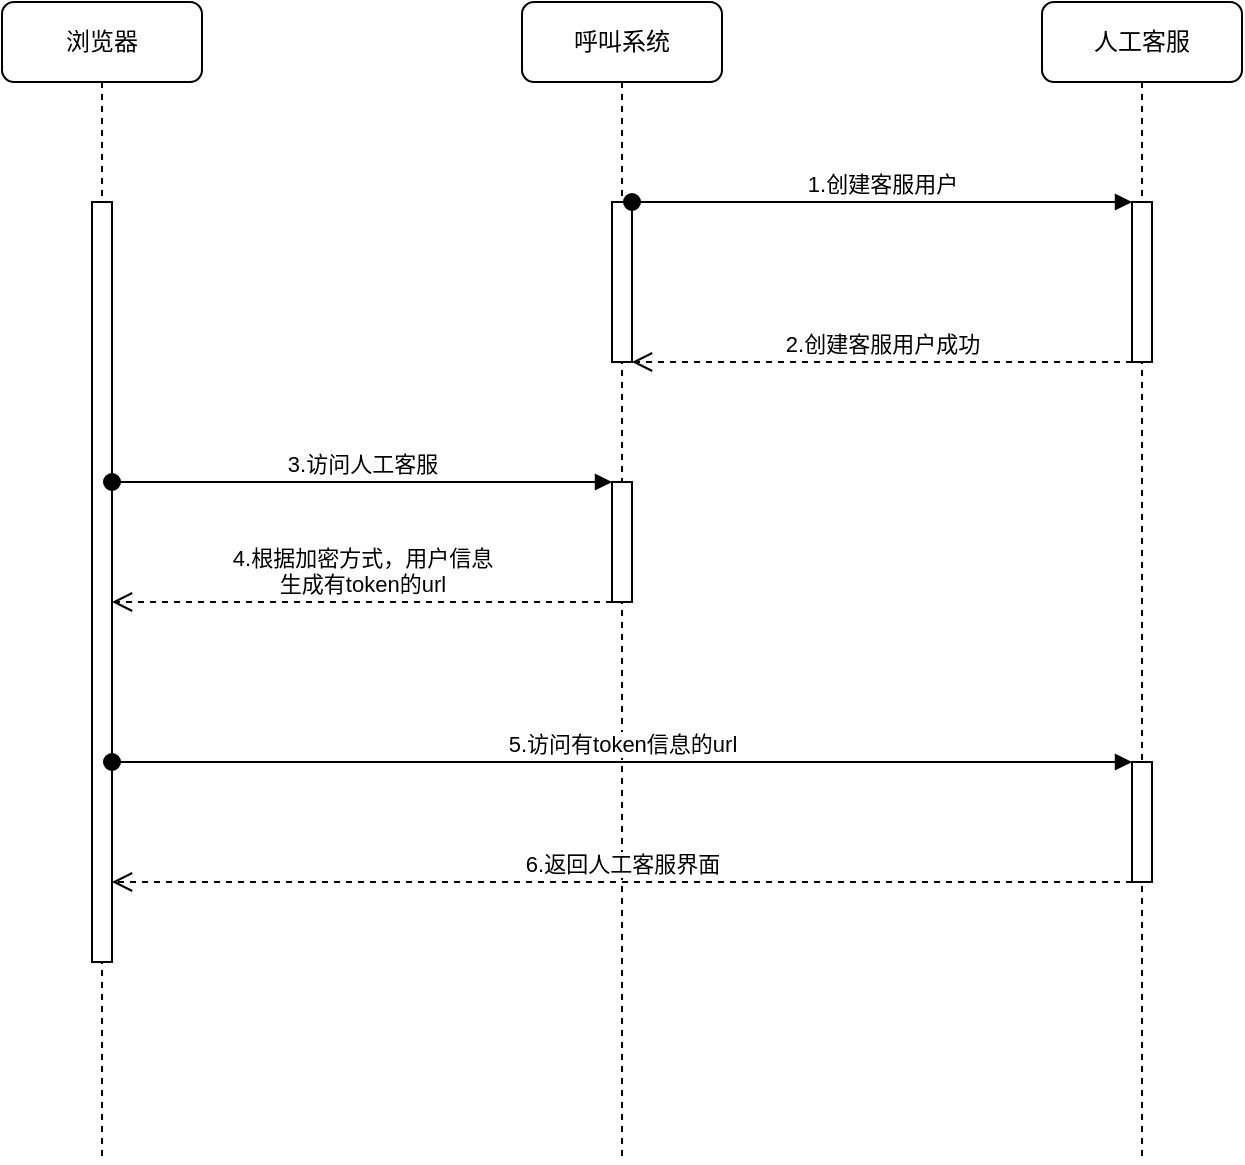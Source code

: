 <mxfile version="14.2.7" type="github">
  <diagram name="Page-1" id="13e1069c-82ec-6db2-03f1-153e76fe0fe0">
    <mxGraphModel dx="1186" dy="614" grid="1" gridSize="10" guides="1" tooltips="1" connect="1" arrows="1" fold="1" page="1" pageScale="1" pageWidth="1100" pageHeight="850" background="#ffffff" math="0" shadow="0">
      <root>
        <mxCell id="0" />
        <mxCell id="1" parent="0" />
        <mxCell id="7baba1c4bc27f4b0-2" value="呼叫系统" style="shape=umlLifeline;perimeter=lifelinePerimeter;whiteSpace=wrap;html=1;container=1;collapsible=0;recursiveResize=0;outlineConnect=0;rounded=1;shadow=0;comic=0;labelBackgroundColor=none;strokeWidth=1;fontFamily=Verdana;fontSize=12;align=center;" parent="1" vertex="1">
          <mxGeometry x="360" y="80" width="100" height="580" as="geometry" />
        </mxCell>
        <mxCell id="7baba1c4bc27f4b0-10" value="" style="html=1;points=[];perimeter=orthogonalPerimeter;rounded=0;shadow=0;comic=0;labelBackgroundColor=none;strokeWidth=1;fontFamily=Verdana;fontSize=12;align=center;" parent="7baba1c4bc27f4b0-2" vertex="1">
          <mxGeometry x="45" y="100" width="10" height="80" as="geometry" />
        </mxCell>
        <mxCell id="zWywzD4vY-7f8J_iWrEM-6" value="" style="html=1;points=[];perimeter=orthogonalPerimeter;" parent="7baba1c4bc27f4b0-2" vertex="1">
          <mxGeometry x="45" y="240" width="10" height="60" as="geometry" />
        </mxCell>
        <mxCell id="7baba1c4bc27f4b0-3" value="人工客服" style="shape=umlLifeline;perimeter=lifelinePerimeter;whiteSpace=wrap;html=1;container=1;collapsible=0;recursiveResize=0;outlineConnect=0;rounded=1;shadow=0;comic=0;labelBackgroundColor=none;strokeWidth=1;fontFamily=Verdana;fontSize=12;align=center;" parent="1" vertex="1">
          <mxGeometry x="620" y="80" width="100" height="580" as="geometry" />
        </mxCell>
        <mxCell id="7baba1c4bc27f4b0-13" value="" style="html=1;points=[];perimeter=orthogonalPerimeter;rounded=0;shadow=0;comic=0;labelBackgroundColor=none;strokeWidth=1;fontFamily=Verdana;fontSize=12;align=center;" parent="7baba1c4bc27f4b0-3" vertex="1">
          <mxGeometry x="45" y="100" width="10" height="80" as="geometry" />
        </mxCell>
        <mxCell id="zWywzD4vY-7f8J_iWrEM-11" value="" style="html=1;points=[];perimeter=orthogonalPerimeter;" parent="7baba1c4bc27f4b0-3" vertex="1">
          <mxGeometry x="45" y="380" width="10" height="60" as="geometry" />
        </mxCell>
        <mxCell id="7baba1c4bc27f4b0-8" value="浏览器" style="shape=umlLifeline;perimeter=lifelinePerimeter;whiteSpace=wrap;html=1;container=1;collapsible=0;recursiveResize=0;outlineConnect=0;rounded=1;shadow=0;comic=0;labelBackgroundColor=none;strokeWidth=1;fontFamily=Verdana;fontSize=12;align=center;" parent="1" vertex="1">
          <mxGeometry x="100" y="80" width="100" height="580" as="geometry" />
        </mxCell>
        <mxCell id="7baba1c4bc27f4b0-9" value="" style="html=1;points=[];perimeter=orthogonalPerimeter;rounded=0;shadow=0;comic=0;labelBackgroundColor=none;strokeWidth=1;fontFamily=Verdana;fontSize=12;align=center;" parent="7baba1c4bc27f4b0-8" vertex="1">
          <mxGeometry x="45" y="100" width="10" height="380" as="geometry" />
        </mxCell>
        <mxCell id="zWywzD4vY-7f8J_iWrEM-4" value="1.创建客服用户" style="html=1;verticalAlign=bottom;startArrow=oval;startFill=1;endArrow=block;startSize=8;" parent="1" source="7baba1c4bc27f4b0-10" target="7baba1c4bc27f4b0-13" edge="1">
          <mxGeometry width="60" relative="1" as="geometry">
            <mxPoint x="430" y="200" as="sourcePoint" />
            <mxPoint x="650" y="205" as="targetPoint" />
            <Array as="points">
              <mxPoint x="610" y="180" />
            </Array>
          </mxGeometry>
        </mxCell>
        <mxCell id="zWywzD4vY-7f8J_iWrEM-7" value="3.访问人工客服" style="html=1;verticalAlign=bottom;startArrow=oval;endArrow=block;startSize=8;" parent="1" source="7baba1c4bc27f4b0-9" target="zWywzD4vY-7f8J_iWrEM-6" edge="1">
          <mxGeometry relative="1" as="geometry">
            <mxPoint x="345" y="310" as="sourcePoint" />
            <Array as="points">
              <mxPoint x="390" y="320" />
            </Array>
          </mxGeometry>
        </mxCell>
        <mxCell id="zWywzD4vY-7f8J_iWrEM-12" value="5.访问有token信息的url" style="html=1;verticalAlign=bottom;startArrow=oval;endArrow=block;startSize=8;" parent="1" source="7baba1c4bc27f4b0-9" target="zWywzD4vY-7f8J_iWrEM-11" edge="1">
          <mxGeometry relative="1" as="geometry">
            <mxPoint x="605" y="330" as="sourcePoint" />
            <Array as="points">
              <mxPoint x="580" y="460" />
            </Array>
          </mxGeometry>
        </mxCell>
        <mxCell id="zWywzD4vY-7f8J_iWrEM-13" value="6.返回人工客服界面" style="html=1;verticalAlign=bottom;endArrow=open;dashed=1;endSize=8;" parent="1" source="zWywzD4vY-7f8J_iWrEM-11" target="7baba1c4bc27f4b0-9" edge="1">
          <mxGeometry relative="1" as="geometry">
            <mxPoint x="660" y="430" as="sourcePoint" />
            <mxPoint x="580" y="430" as="targetPoint" />
            <Array as="points">
              <mxPoint x="600" y="520" />
            </Array>
          </mxGeometry>
        </mxCell>
        <mxCell id="zWywzD4vY-7f8J_iWrEM-14" value="2.创建客服用户成功" style="html=1;verticalAlign=bottom;endArrow=open;dashed=1;endSize=8;" parent="1" source="7baba1c4bc27f4b0-13" target="7baba1c4bc27f4b0-10" edge="1">
          <mxGeometry relative="1" as="geometry">
            <mxPoint x="670" y="250" as="sourcePoint" />
            <mxPoint x="590" y="250" as="targetPoint" />
            <Array as="points">
              <mxPoint x="630" y="260" />
            </Array>
          </mxGeometry>
        </mxCell>
        <mxCell id="zWywzD4vY-7f8J_iWrEM-15" value="4.根据加密方式，用户信息&lt;br&gt;生成有token的url" style="html=1;verticalAlign=bottom;endArrow=open;dashed=1;endSize=8;" parent="1" source="zWywzD4vY-7f8J_iWrEM-6" target="7baba1c4bc27f4b0-9" edge="1">
          <mxGeometry relative="1" as="geometry">
            <mxPoint x="400" y="380" as="sourcePoint" />
            <mxPoint x="320" y="380" as="targetPoint" />
            <Array as="points">
              <mxPoint x="380" y="380" />
            </Array>
          </mxGeometry>
        </mxCell>
      </root>
    </mxGraphModel>
  </diagram>
</mxfile>
